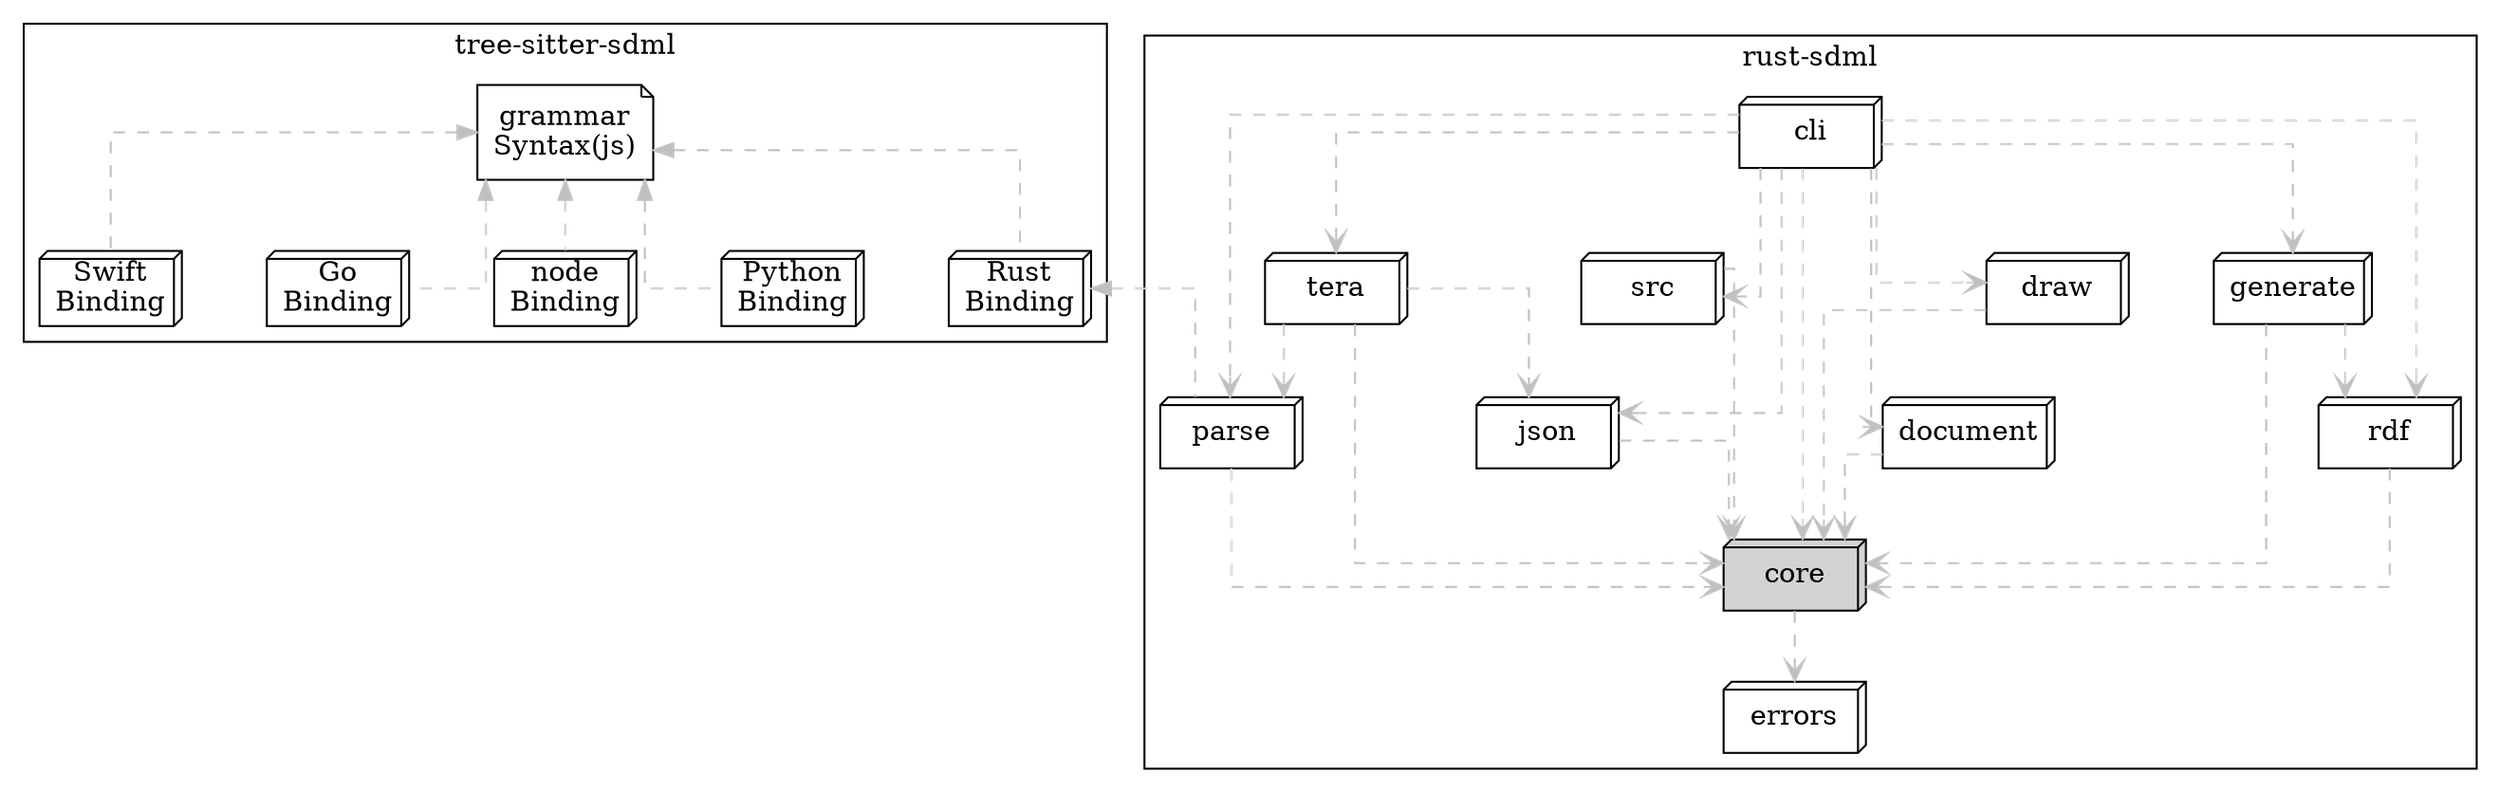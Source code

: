 digraph G {
    compound=true;
    bgcolor="transparent";
    rankdir="TD";
    nodesep=0.6;
    ranksep=0.5;
    splines="ortho";

    node [shape="box3d"; width=1.0];
    // [style="filled"; fillcolor="lightgray"]
    edge [arrowhead="vee"; style="dashed"; color="gray"];
    // ; style="filled"; fillcolor="lightgray"

    subgraph cluster_0 {
        label="tree-sitter-sdml";

        grammar [label="grammar\nSyntax(js)"; shape="note"; width=1.2; height=0.66];
        ts_go [label="Go\nBinding"];
        ts_npm [label="node\nBinding"];
        ts_python [label="Python\nBinding"];
        ts_rust [label="Rust\nBinding"];
        ts_swift [label="Swift\nBinding"];

        grammar -> ts_go [dir="back"];
        grammar -> ts_npm [dir="back"];
        grammar -> ts_python  [dir="back"];
        grammar -> ts_rust [dir="back"];
        grammar -> ts_swift [dir="back"];
    }

    subgraph cluster_1 {
        label="rust-sdml";
        cli;
        core [style="filled"; fillcolor="lightgray"];
        document;
        draw;
        errors;
        generate;
        json;
        parse;
        rdf;
        src;
        tera;

        cli -> core;
        cli -> document;
        cli -> draw;
        cli -> generate;
        cli -> json;
        cli -> parse;
        cli -> rdf;
        cli -> src;
        cli -> tera
        core -> errors;
        document -> core;
        draw -> core;
        generate -> core;
        generate -> rdf;
        json -> core;
        parse -> core;
        rdf -> core;
        src -> core;
        tera -> core;
        tera -> json;
        tera -> parse;
    }

    ts_rust -> parse [dir="back"];
}
